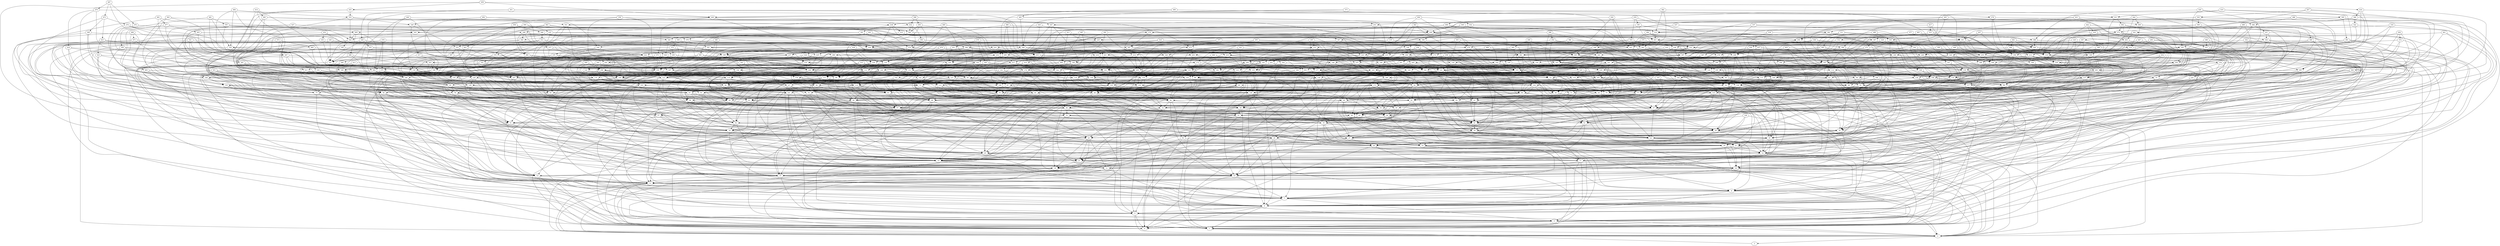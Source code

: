 digraph G {
	1 -> 2;
	2 -> 3;
	3 -> 1;
	4 -> 1;
	4 -> 0;
	4 -> 2;
	5 -> 4;
	5 -> 0;
	5 -> 2;
	6 -> 5;
	6 -> 1;
	6 -> 0;
	7 -> 6;
	7 -> 4;
	7 -> 2;
	8 -> 2;
	8 -> 5;
	8 -> 7;
	9 -> 1;
	9 -> 8;
	9 -> 2;
	9 -> 0;
	10 -> 9;
	10 -> 1;
	10 -> 7;
	11 -> 6;
	11 -> 2;
	11 -> 0;
	12 -> 7;
	12 -> 9;
	12 -> 2;
	12 -> 6;
	13 -> 6;
	13 -> 0;
	13 -> 1;
	14 -> 4;
	14 -> 0;
	14 -> 7;
	15 -> 7;
	15 -> 2;
	15 -> 5;
	16 -> 2;
	16 -> 1;
	16 -> 7;
	17 -> 11;
	17 -> 6;
	17 -> 5;
	17 -> 16;
	18 -> 15;
	18 -> 13;
	18 -> 10;
	19 -> 6;
	19 -> 7;
	19 -> 11;
	20 -> 2;
	20 -> 16;
	20 -> 10;
	20 -> 18;
	21 -> 12;
	21 -> 13;
	21 -> 19;
	21 -> 0;
	22 -> 21;
	22 -> 2;
	22 -> 7;
	22 -> 8;
	23 -> 5;
	23 -> 18;
	23 -> 16;
	24 -> 23;
	24 -> 11;
	24 -> 18;
	24 -> 15;
	25 -> 17;
	25 -> 23;
	25 -> 7;
	25 -> 19;
	26 -> 8;
	26 -> 1;
	26 -> 12;
	26 -> 0;
	27 -> 26;
	27 -> 19;
	27 -> 11;
	27 -> 14;
	28 -> 12;
	28 -> 19;
	28 -> 2;
	28 -> 24;
	29 -> 16;
	29 -> 12;
	29 -> 1;
	29 -> 25;
	30 -> 10;
	30 -> 12;
	30 -> 14;
	30 -> 29;
	31 -> 25;
	31 -> 6;
	31 -> 15;
	32 -> 30;
	32 -> 15;
	32 -> 5;
	33 -> 21;
	33 -> 0;
	33 -> 18;
	34 -> 25;
	34 -> 1;
	34 -> 11;
	35 -> 14;
	35 -> 21;
	35 -> 17;
	35 -> 30;
	36 -> 17;
	36 -> 20;
	36 -> 30;
	36 -> 5;
	37 -> 5;
	37 -> 26;
	37 -> 17;
	37 -> 22;
	38 -> 29;
	38 -> 14;
	38 -> 19;
	38 -> 15;
	39 -> 6;
	39 -> 27;
	39 -> 26;
	39 -> 22;
	40 -> 8;
	40 -> 28;
	40 -> 13;
	41 -> 23;
	41 -> 39;
	41 -> 11;
	41 -> 0;
	42 -> 31;
	42 -> 35;
	42 -> 7;
	42 -> 28;
	43 -> 33;
	43 -> 26;
	43 -> 2;
	43 -> 37;
	44 -> 22;
	44 -> 28;
	44 -> 40;
	45 -> 34;
	45 -> 29;
	45 -> 19;
	46 -> 23;
	46 -> 10;
	46 -> 33;
	46 -> 0;
	47 -> 40;
	47 -> 16;
	47 -> 20;
	47 -> 31;
	48 -> 1;
	48 -> 15;
	48 -> 23;
	48 -> 24;
	49 -> 37;
	49 -> 6;
	49 -> 47;
	49 -> 9;
	50 -> 28;
	50 -> 30;
	50 -> 8;
	51 -> 14;
	51 -> 36;
	51 -> 9;
	52 -> 34;
	52 -> 28;
	52 -> 11;
	52 -> 22;
	53 -> 14;
	53 -> 51;
	53 -> 11;
	53 -> 41;
	54 -> 5;
	54 -> 26;
	54 -> 18;
	55 -> 35;
	55 -> 42;
	55 -> 28;
	55 -> 18;
	56 -> 31;
	56 -> 18;
	56 -> 23;
	57 -> 52;
	57 -> 34;
	57 -> 39;
	57 -> 0;
	58 -> 6;
	58 -> 33;
	58 -> 23;
	58 -> 41;
	59 -> 10;
	59 -> 38;
	59 -> 25;
	60 -> 53;
	60 -> 4;
	60 -> 5;
	60 -> 57;
	61 -> 59;
	61 -> 55;
	61 -> 41;
	61 -> 16;
	62 -> 41;
	62 -> 42;
	62 -> 37;
	62 -> 39;
	63 -> 18;
	63 -> 53;
	63 -> 60;
	63 -> 9;
	64 -> 22;
	64 -> 49;
	64 -> 36;
	64 -> 2;
	65 -> 49;
	65 -> 58;
	65 -> 47;
	65 -> 9;
	66 -> 10;
	66 -> 58;
	66 -> 54;
	66 -> 32;
	67 -> 26;
	67 -> 24;
	67 -> 11;
	67 -> 23;
	68 -> 26;
	68 -> 9;
	68 -> 27;
	68 -> 41;
	69 -> 22;
	69 -> 21;
	69 -> 55;
	69 -> 24;
	70 -> 19;
	70 -> 2;
	70 -> 61;
	70 -> 1;
	71 -> 12;
	71 -> 52;
	71 -> 41;
	71 -> 66;
	72 -> 71;
	72 -> 4;
	72 -> 44;
	72 -> 27;
	73 -> 56;
	73 -> 37;
	73 -> 69;
	73 -> 53;
	74 -> 24;
	74 -> 46;
	74 -> 14;
	74 -> 26;
	75 -> 15;
	75 -> 7;
	75 -> 4;
	76 -> 20;
	76 -> 23;
	76 -> 17;
	77 -> 41;
	77 -> 32;
	77 -> 69;
	78 -> 15;
	78 -> 48;
	78 -> 51;
	78 -> 25;
	79 -> 1;
	79 -> 69;
	79 -> 62;
	80 -> 47;
	80 -> 7;
	80 -> 29;
	80 -> 21;
	81 -> 23;
	81 -> 60;
	81 -> 32;
	81 -> 27;
	82 -> 13;
	82 -> 12;
	82 -> 81;
	83 -> 66;
	83 -> 30;
	83 -> 73;
	83 -> 16;
	84 -> 37;
	84 -> 1;
	84 -> 81;
	84 -> 61;
	85 -> 62;
	85 -> 70;
	85 -> 49;
	85 -> 66;
	86 -> 65;
	86 -> 45;
	86 -> 6;
	86 -> 35;
	87 -> 34;
	87 -> 48;
	87 -> 81;
	87 -> 15;
	88 -> 14;
	88 -> 15;
	88 -> 19;
	88 -> 38;
	89 -> 68;
	89 -> 6;
	89 -> 25;
	89 -> 19;
	90 -> 57;
	90 -> 0;
	90 -> 66;
	90 -> 45;
	91 -> 16;
	91 -> 27;
	91 -> 71;
	91 -> 82;
	92 -> 8;
	92 -> 42;
	92 -> 81;
	92 -> 55;
	93 -> 47;
	93 -> 57;
	93 -> 66;
	93 -> 52;
	94 -> 91;
	94 -> 87;
	94 -> 80;
	94 -> 5;
	95 -> 78;
	95 -> 21;
	95 -> 84;
	95 -> 65;
	96 -> 48;
	96 -> 37;
	96 -> 16;
	96 -> 14;
	97 -> 49;
	97 -> 46;
	97 -> 19;
	97 -> 26;
	98 -> 33;
	98 -> 53;
	98 -> 52;
	99 -> 95;
	99 -> 17;
	99 -> 14;
	100 -> 17;
	100 -> 82;
	100 -> 40;
	100 -> 86;
	101 -> 63;
	101 -> 19;
	101 -> 42;
	101 -> 16;
	102 -> 74;
	102 -> 62;
	102 -> 67;
	102 -> 72;
	103 -> 19;
	103 -> 48;
	103 -> 27;
	104 -> 44;
	104 -> 21;
	104 -> 84;
	104 -> 20;
	105 -> 65;
	105 -> 1;
	105 -> 68;
	105 -> 104;
	106 -> 77;
	106 -> 70;
	106 -> 60;
	107 -> 38;
	107 -> 89;
	107 -> 0;
	107 -> 9;
	108 -> 84;
	108 -> 96;
	108 -> 25;
	108 -> 79;
	109 -> 37;
	109 -> 75;
	109 -> 76;
	109 -> 53;
	110 -> 51;
	110 -> 26;
	110 -> 29;
	111 -> 4;
	111 -> 13;
	111 -> 50;
	111 -> 98;
	112 -> 83;
	112 -> 108;
	112 -> 8;
	112 -> 12;
	113 -> 22;
	113 -> 62;
	113 -> 35;
	113 -> 68;
	114 -> 93;
	114 -> 97;
	114 -> 15;
	114 -> 48;
	115 -> 67;
	115 -> 38;
	115 -> 19;
	115 -> 84;
	116 -> 34;
	116 -> 31;
	116 -> 84;
	116 -> 75;
	117 -> 41;
	117 -> 43;
	117 -> 12;
	117 -> 10;
	118 -> 68;
	118 -> 59;
	118 -> 33;
	118 -> 90;
	119 -> 70;
	119 -> 14;
	119 -> 86;
	119 -> 77;
	120 -> 19;
	120 -> 79;
	120 -> 101;
	121 -> 27;
	121 -> 12;
	121 -> 114;
	121 -> 23;
	122 -> 60;
	122 -> 100;
	122 -> 87;
	122 -> 98;
	123 -> 27;
	123 -> 98;
	123 -> 33;
	123 -> 16;
	124 -> 83;
	124 -> 17;
	124 -> 85;
	124 -> 8;
	125 -> 119;
	125 -> 25;
	125 -> 120;
	125 -> 48;
	126 -> 29;
	126 -> 24;
	126 -> 47;
	126 -> 14;
	127 -> 41;
	127 -> 24;
	127 -> 123;
	127 -> 73;
	128 -> 28;
	128 -> 5;
	128 -> 82;
	128 -> 76;
	129 -> 97;
	129 -> 38;
	129 -> 128;
	129 -> 36;
	130 -> 66;
	130 -> 118;
	130 -> 6;
	130 -> 77;
	131 -> 11;
	131 -> 99;
	131 -> 26;
	131 -> 85;
	132 -> 100;
	132 -> 34;
	132 -> 42;
	132 -> 60;
	133 -> 85;
	133 -> 90;
	133 -> 44;
	133 -> 10;
	134 -> 89;
	134 -> 11;
	134 -> 38;
	134 -> 117;
	135 -> 89;
	135 -> 24;
	135 -> 67;
	135 -> 8;
	136 -> 123;
	136 -> 75;
	136 -> 25;
	137 -> 6;
	137 -> 96;
	137 -> 36;
	137 -> 104;
	138 -> 120;
	138 -> 136;
	138 -> 114;
	138 -> 89;
	139 -> 8;
	139 -> 65;
	139 -> 117;
	139 -> 9;
	140 -> 99;
	140 -> 42;
	140 -> 129;
	140 -> 52;
	141 -> 105;
	141 -> 43;
	141 -> 20;
	141 -> 28;
	142 -> 113;
	142 -> 114;
	142 -> 48;
	142 -> 46;
	143 -> 126;
	143 -> 136;
	143 -> 138;
	143 -> 88;
	144 -> 87;
	144 -> 12;
	144 -> 29;
	144 -> 37;
	145 -> 46;
	145 -> 54;
	145 -> 57;
	145 -> 131;
	146 -> 47;
	146 -> 29;
	146 -> 2;
	146 -> 141;
	147 -> 41;
	147 -> 65;
	147 -> 113;
	147 -> 135;
	148 -> 137;
	148 -> 145;
	148 -> 139;
	148 -> 92;
	149 -> 0;
	149 -> 23;
	149 -> 28;
	149 -> 51;
	150 -> 133;
	150 -> 141;
	150 -> 33;
	150 -> 40;
	151 -> 85;
	151 -> 142;
	151 -> 95;
	151 -> 111;
	152 -> 106;
	152 -> 76;
	152 -> 33;
	152 -> 52;
	153 -> 109;
	153 -> 142;
	153 -> 94;
	153 -> 103;
	154 -> 153;
	154 -> 6;
	154 -> 60;
	154 -> 21;
	155 -> 6;
	155 -> 45;
	155 -> 105;
	155 -> 88;
	156 -> 20;
	156 -> 65;
	156 -> 151;
	156 -> 36;
	157 -> 61;
	157 -> 9;
	157 -> 55;
	157 -> 153;
	158 -> 79;
	158 -> 15;
	158 -> 92;
	158 -> 80;
	159 -> 74;
	159 -> 141;
	159 -> 0;
	159 -> 39;
	160 -> 70;
	160 -> 45;
	160 -> 144;
	160 -> 79;
	161 -> 115;
	161 -> 98;
	161 -> 113;
	161 -> 43;
	162 -> 88;
	162 -> 39;
	162 -> 105;
	162 -> 8;
	163 -> 27;
	163 -> 60;
	163 -> 61;
	163 -> 140;
	164 -> 129;
	164 -> 60;
	164 -> 38;
	165 -> 126;
	165 -> 25;
	165 -> 112;
	165 -> 140;
	166 -> 16;
	166 -> 9;
	166 -> 4;
	166 -> 158;
	167 -> 63;
	167 -> 155;
	167 -> 126;
	167 -> 130;
	168 -> 124;
	168 -> 96;
	168 -> 117;
	168 -> 91;
	169 -> 92;
	169 -> 51;
	169 -> 108;
	169 -> 81;
	170 -> 103;
	170 -> 0;
	170 -> 89;
	170 -> 65;
	171 -> 126;
	171 -> 59;
	171 -> 101;
	171 -> 15;
	172 -> 143;
	172 -> 2;
	172 -> 141;
	172 -> 121;
	173 -> 153;
	173 -> 72;
	173 -> 156;
	173 -> 62;
	174 -> 69;
	174 -> 77;
	174 -> 61;
	174 -> 136;
	175 -> 174;
	175 -> 44;
	175 -> 14;
	175 -> 18;
	176 -> 21;
	176 -> 94;
	176 -> 5;
	176 -> 106;
	177 -> 10;
	177 -> 152;
	177 -> 105;
	177 -> 139;
	178 -> 96;
	178 -> 69;
	178 -> 171;
	178 -> 67;
	179 -> 84;
	179 -> 106;
	179 -> 10;
	179 -> 136;
	180 -> 18;
	180 -> 95;
	180 -> 100;
	180 -> 135;
	181 -> 67;
	181 -> 157;
	181 -> 28;
	181 -> 103;
	182 -> 87;
	182 -> 66;
	182 -> 179;
	182 -> 104;
	183 -> 73;
	183 -> 118;
	183 -> 144;
	183 -> 43;
	184 -> 155;
	184 -> 173;
	184 -> 83;
	184 -> 19;
	185 -> 35;
	185 -> 108;
	185 -> 39;
	185 -> 11;
	186 -> 50;
	186 -> 91;
	186 -> 21;
	186 -> 42;
	187 -> 10;
	187 -> 46;
	187 -> 92;
	187 -> 4;
	188 -> 176;
	188 -> 109;
	188 -> 77;
	188 -> 42;
	189 -> 119;
	189 -> 18;
	189 -> 139;
	189 -> 188;
	190 -> 37;
	190 -> 153;
	190 -> 40;
	190 -> 13;
	191 -> 13;
	191 -> 63;
	191 -> 18;
	191 -> 143;
	192 -> 183;
	192 -> 43;
	192 -> 158;
	192 -> 0;
	193 -> 49;
	193 -> 182;
	193 -> 166;
	193 -> 7;
	194 -> 120;
	194 -> 121;
	194 -> 31;
	194 -> 49;
	195 -> 144;
	195 -> 134;
	195 -> 138;
	195 -> 65;
	196 -> 194;
	196 -> 48;
	196 -> 37;
	196 -> 56;
	197 -> 102;
	197 -> 4;
	197 -> 164;
	197 -> 43;
	198 -> 50;
	198 -> 197;
	198 -> 49;
	198 -> 23;
	199 -> 82;
	199 -> 145;
	199 -> 4;
	199 -> 51;
	200 -> 20;
	200 -> 158;
	200 -> 86;
	200 -> 89;
	201 -> 151;
	201 -> 17;
	201 -> 69;
	201 -> 70;
	202 -> 138;
	202 -> 63;
	202 -> 64;
	202 -> 56;
	203 -> 146;
	203 -> 131;
	203 -> 18;
	203 -> 27;
	204 -> 118;
	204 -> 97;
	204 -> 26;
	204 -> 168;
	205 -> 58;
	205 -> 22;
	205 -> 19;
	205 -> 177;
	206 -> 92;
	206 -> 182;
	206 -> 29;
	206 -> 4;
	207 -> 187;
	207 -> 103;
	207 -> 178;
	207 -> 40;
	208 -> 171;
	208 -> 89;
	208 -> 205;
	208 -> 101;
	209 -> 138;
	209 -> 118;
	209 -> 46;
	209 -> 77;
	210 -> 55;
	210 -> 126;
	210 -> 170;
	210 -> 205;
	211 -> 179;
	211 -> 95;
	211 -> 100;
	211 -> 118;
	212 -> 126;
	212 -> 162;
	212 -> 141;
	212 -> 44;
	213 -> 130;
	213 -> 154;
	213 -> 145;
	213 -> 90;
	214 -> 183;
	214 -> 209;
	214 -> 34;
	214 -> 165;
	215 -> 0;
	215 -> 169;
	215 -> 51;
	215 -> 102;
	216 -> 130;
	216 -> 141;
	216 -> 26;
	216 -> 10;
	217 -> 132;
	217 -> 43;
	217 -> 100;
	217 -> 71;
	218 -> 196;
	218 -> 32;
	218 -> 120;
	218 -> 182;
	219 -> 120;
	219 -> 184;
	219 -> 191;
	219 -> 117;
	220 -> 37;
	220 -> 126;
	220 -> 4;
	220 -> 80;
	221 -> 145;
	221 -> 102;
	221 -> 41;
	221 -> 32;
	222 -> 132;
	222 -> 197;
	222 -> 43;
	222 -> 151;
	223 -> 155;
	223 -> 124;
	223 -> 150;
	223 -> 100;
	224 -> 111;
	224 -> 12;
	224 -> 210;
	224 -> 181;
	225 -> 63;
	225 -> 125;
	225 -> 0;
	225 -> 33;
	226 -> 127;
	226 -> 30;
	226 -> 144;
	226 -> 116;
	227 -> 208;
	227 -> 189;
	227 -> 110;
	227 -> 176;
	228 -> 20;
	228 -> 25;
	228 -> 112;
	228 -> 177;
	229 -> 48;
	229 -> 224;
	229 -> 41;
	229 -> 86;
	230 -> 187;
	230 -> 108;
	230 -> 43;
	230 -> 76;
	231 -> 92;
	231 -> 173;
	231 -> 104;
	231 -> 13;
	232 -> 146;
	232 -> 66;
	232 -> 105;
	232 -> 7;
	233 -> 126;
	233 -> 127;
	233 -> 172;
	233 -> 164;
	234 -> 75;
	234 -> 142;
	234 -> 58;
	234 -> 174;
	235 -> 76;
	235 -> 180;
	235 -> 109;
	235 -> 191;
	236 -> 46;
	236 -> 165;
	236 -> 35;
	236 -> 127;
	237 -> 122;
	237 -> 216;
	237 -> 77;
	237 -> 30;
	238 -> 223;
	238 -> 14;
	238 -> 213;
	238 -> 50;
	239 -> 70;
	239 -> 209;
	239 -> 111;
	240 -> 32;
	240 -> 125;
	240 -> 181;
	240 -> 208;
	241 -> 143;
	241 -> 81;
	241 -> 120;
	241 -> 111;
	242 -> 210;
	242 -> 6;
	242 -> 14;
	242 -> 134;
	243 -> 177;
	243 -> 14;
	243 -> 180;
	243 -> 179;
	244 -> 23;
	244 -> 39;
	244 -> 237;
	245 -> 108;
	245 -> 135;
	245 -> 174;
	245 -> 68;
	246 -> 95;
	246 -> 123;
	246 -> 57;
	246 -> 46;
	247 -> 52;
	247 -> 73;
	247 -> 171;
	247 -> 63;
	248 -> 99;
	248 -> 229;
	248 -> 34;
	248 -> 192;
	249 -> 119;
	249 -> 24;
	249 -> 1;
	249 -> 237;
	250 -> 23;
	250 -> 178;
	250 -> 87;
	250 -> 91;
	251 -> 100;
	251 -> 156;
	251 -> 233;
	251 -> 152;
	252 -> 16;
	252 -> 231;
	252 -> 23;
	252 -> 230;
	253 -> 70;
	253 -> 248;
	253 -> 206;
	253 -> 157;
	254 -> 121;
	254 -> 114;
	254 -> 115;
	254 -> 6;
	255 -> 12;
	255 -> 228;
	255 -> 155;
	255 -> 168;
	256 -> 253;
	256 -> 87;
	256 -> 69;
	256 -> 47;
	257 -> 25;
	257 -> 148;
	257 -> 254;
	257 -> 137;
	258 -> 27;
	258 -> 173;
	258 -> 73;
	258 -> 222;
	259 -> 71;
	259 -> 72;
	259 -> 60;
	259 -> 208;
	260 -> 211;
	260 -> 87;
	260 -> 202;
	260 -> 62;
	261 -> 245;
	261 -> 144;
	261 -> 70;
	261 -> 145;
	262 -> 64;
	262 -> 214;
	262 -> 11;
	262 -> 134;
	263 -> 11;
	263 -> 262;
	263 -> 4;
	263 -> 221;
	264 -> 176;
	264 -> 50;
	264 -> 177;
	264 -> 71;
	265 -> 238;
	265 -> 40;
	265 -> 212;
	265 -> 200;
	266 -> 39;
	266 -> 12;
	266 -> 1;
	266 -> 250;
	267 -> 192;
	267 -> 176;
	267 -> 19;
	267 -> 94;
	268 -> 29;
	268 -> 85;
	268 -> 230;
	268 -> 64;
	269 -> 167;
	269 -> 147;
	269 -> 41;
	269 -> 134;
	270 -> 262;
	270 -> 141;
	270 -> 96;
	270 -> 215;
	271 -> 2;
	271 -> 174;
	271 -> 33;
	271 -> 203;
	272 -> 150;
	272 -> 51;
	272 -> 263;
	272 -> 43;
	273 -> 10;
	273 -> 203;
	273 -> 151;
	273 -> 84;
	274 -> 225;
	274 -> 236;
	274 -> 19;
	274 -> 15;
	275 -> 16;
	275 -> 246;
	275 -> 119;
	275 -> 49;
	276 -> 162;
	276 -> 157;
	276 -> 17;
	276 -> 87;
	277 -> 49;
	277 -> 255;
	277 -> 194;
	277 -> 122;
	278 -> 253;
	278 -> 198;
	278 -> 148;
	278 -> 55;
	279 -> 261;
	279 -> 104;
	279 -> 209;
	279 -> 22;
	280 -> 49;
	280 -> 79;
	280 -> 150;
	280 -> 46;
	281 -> 93;
	281 -> 211;
	281 -> 105;
	281 -> 121;
	282 -> 59;
	282 -> 236;
	282 -> 13;
	282 -> 277;
	283 -> 123;
	283 -> 87;
	283 -> 6;
	283 -> 134;
	284 -> 145;
	284 -> 121;
	284 -> 100;
	284 -> 226;
	285 -> 215;
	285 -> 276;
	285 -> 178;
	285 -> 171;
	286 -> 191;
	286 -> 64;
	286 -> 129;
	287 -> 125;
	287 -> 106;
	287 -> 210;
	287 -> 185;
	288 -> 50;
	288 -> 287;
	288 -> 252;
	288 -> 10;
	289 -> 26;
	289 -> 50;
	289 -> 81;
	289 -> 29;
	290 -> 24;
	290 -> 285;
	290 -> 92;
	290 -> 150;
	291 -> 131;
	291 -> 221;
	291 -> 5;
	291 -> 78;
	292 -> 16;
	292 -> 173;
	292 -> 37;
	292 -> 163;
	293 -> 108;
	293 -> 291;
	293 -> 173;
	293 -> 25;
	294 -> 51;
	294 -> 171;
	294 -> 259;
	294 -> 40;
	295 -> 168;
	295 -> 217;
	295 -> 13;
	295 -> 80;
	296 -> 83;
	296 -> 44;
	296 -> 13;
	296 -> 85;
	297 -> 160;
	297 -> 25;
	297 -> 275;
	297 -> 239;
	298 -> 88;
	298 -> 282;
	298 -> 284;
	298 -> 130;
	299 -> 238;
	299 -> 21;
	299 -> 257;
	299 -> 192;
	300 -> 88;
	300 -> 242;
	300 -> 6;
	300 -> 62;
	301 -> 6;
	301 -> 35;
	301 -> 279;
	301 -> 36;
	302 -> 272;
	302 -> 292;
	302 -> 197;
	302 -> 36;
	303 -> 296;
	303 -> 166;
	303 -> 53;
	303 -> 97;
	304 -> 134;
	304 -> 41;
	304 -> 183;
	304 -> 21;
	305 -> 81;
	305 -> 175;
	305 -> 30;
	305 -> 163;
	306 -> 166;
	306 -> 209;
	306 -> 221;
	306 -> 88;
	307 -> 102;
	307 -> 239;
	307 -> 117;
	307 -> 268;
	308 -> 7;
	308 -> 45;
	308 -> 114;
	308 -> 263;
	309 -> 48;
	309 -> 24;
	309 -> 275;
	309 -> 61;
	310 -> 263;
	310 -> 66;
	310 -> 108;
	310 -> 229;
	311 -> 300;
	311 -> 244;
	311 -> 84;
	311 -> 70;
	312 -> 190;
	312 -> 38;
	312 -> 238;
	312 -> 208;
	313 -> 200;
	313 -> 133;
	313 -> 47;
	313 -> 96;
	314 -> 1;
	314 -> 198;
	314 -> 83;
	314 -> 115;
	315 -> 141;
	315 -> 115;
	315 -> 257;
	315 -> 301;
	316 -> 296;
	316 -> 284;
	316 -> 191;
	316 -> 67;
	317 -> 247;
	317 -> 163;
	317 -> 166;
	317 -> 66;
	318 -> 16;
	318 -> 168;
	318 -> 272;
	318 -> 120;
	319 -> 297;
	319 -> 138;
	319 -> 247;
	319 -> 266;
	320 -> 191;
	320 -> 289;
	320 -> 188;
	320 -> 283;
	321 -> 289;
	321 -> 157;
	321 -> 128;
	321 -> 210;
	322 -> 6;
	322 -> 301;
	322 -> 188;
	322 -> 310;
	323 -> 120;
	323 -> 27;
	323 -> 56;
	323 -> 304;
	324 -> 217;
	324 -> 19;
	324 -> 100;
	324 -> 250;
	325 -> 226;
	325 -> 269;
	325 -> 28;
	325 -> 240;
	326 -> 179;
	326 -> 2;
	326 -> 125;
	326 -> 106;
	327 -> 124;
	327 -> 44;
	327 -> 261;
	327 -> 64;
	328 -> 126;
	328 -> 319;
	328 -> 317;
	328 -> 248;
	329 -> 24;
	329 -> 305;
	329 -> 37;
	329 -> 239;
	330 -> 191;
	330 -> 287;
	330 -> 10;
	330 -> 280;
	331 -> 246;
	331 -> 187;
	331 -> 302;
	331 -> 222;
	332 -> 177;
	332 -> 80;
	332 -> 310;
	332 -> 232;
	333 -> 196;
	333 -> 255;
	333 -> 56;
	333 -> 33;
	334 -> 63;
	334 -> 4;
	334 -> 77;
	334 -> 39;
	335 -> 306;
	335 -> 191;
	335 -> 9;
	336 -> 204;
	336 -> 92;
	336 -> 100;
	336 -> 201;
	337 -> 160;
	337 -> 310;
	337 -> 74;
	337 -> 169;
	338 -> 234;
	338 -> 180;
	338 -> 324;
	338 -> 206;
	339 -> 36;
	339 -> 112;
	339 -> 153;
	339 -> 200;
	340 -> 100;
	340 -> 319;
	340 -> 324;
	340 -> 50;
	341 -> 327;
	341 -> 18;
	341 -> 187;
	341 -> 211;
	342 -> 199;
	342 -> 73;
	342 -> 191;
	342 -> 338;
	343 -> 101;
	343 -> 250;
	343 -> 70;
	344 -> 327;
	344 -> 185;
	344 -> 108;
	344 -> 20;
	345 -> 86;
	345 -> 342;
	345 -> 163;
	345 -> 215;
	346 -> 300;
	346 -> 333;
	346 -> 140;
	346 -> 51;
	347 -> 247;
	347 -> 310;
	347 -> 85;
	347 -> 87;
	348 -> 35;
	348 -> 57;
	348 -> 116;
	348 -> 103;
	349 -> 30;
	349 -> 92;
	349 -> 143;
	349 -> 20;
	350 -> 87;
	350 -> 298;
	350 -> 264;
	350 -> 342;
	351 -> 193;
	351 -> 6;
	351 -> 346;
	351 -> 45;
	352 -> 30;
	352 -> 43;
	352 -> 72;
	352 -> 319;
	353 -> 78;
	353 -> 328;
	353 -> 273;
	353 -> 342;
	354 -> 58;
	354 -> 23;
	354 -> 144;
	354 -> 155;
	355 -> 279;
	355 -> 137;
	355 -> 51;
	355 -> 31;
	356 -> 186;
	356 -> 207;
	356 -> 130;
	356 -> 77;
	357 -> 24;
	357 -> 261;
	357 -> 344;
	357 -> 74;
	358 -> 1;
	358 -> 70;
	358 -> 131;
	358 -> 295;
	359 -> 224;
	359 -> 235;
	359 -> 156;
	359 -> 274;
	360 -> 204;
	360 -> 96;
	360 -> 248;
	360 -> 130;
	361 -> 200;
	361 -> 101;
	361 -> 196;
	361 -> 33;
	362 -> 99;
	362 -> 203;
	362 -> 225;
	362 -> 183;
	363 -> 58;
	363 -> 273;
	363 -> 347;
	363 -> 360;
	364 -> 348;
	364 -> 41;
	364 -> 37;
	364 -> 104;
	365 -> 206;
	365 -> 91;
	365 -> 218;
	365 -> 17;
	366 -> 305;
	366 -> 184;
	366 -> 4;
	366 -> 322;
	367 -> 171;
	367 -> 209;
	367 -> 314;
	367 -> 83;
	368 -> 48;
	368 -> 104;
	368 -> 181;
	368 -> 77;
	369 -> 283;
	369 -> 279;
	369 -> 62;
	369 -> 35;
	370 -> 273;
	370 -> 346;
	370 -> 267;
	370 -> 43;
	371 -> 125;
	371 -> 303;
	371 -> 126;
	371 -> 136;
	372 -> 58;
	372 -> 329;
	372 -> 66;
	372 -> 56;
	373 -> 306;
	373 -> 309;
	373 -> 233;
	373 -> 278;
	374 -> 110;
	374 -> 48;
	374 -> 199;
	374 -> 237;
	375 -> 345;
	375 -> 155;
	375 -> 123;
	375 -> 125;
	376 -> 63;
	376 -> 66;
	376 -> 247;
	376 -> 339;
	377 -> 143;
	377 -> 340;
	377 -> 91;
	377 -> 123;
	378 -> 342;
	378 -> 287;
	378 -> 367;
	378 -> 301;
	379 -> 224;
	379 -> 32;
	379 -> 250;
	379 -> 238;
	380 -> 279;
	380 -> 23;
	380 -> 207;
	380 -> 81;
	381 -> 79;
	381 -> 248;
	381 -> 263;
	382 -> 294;
	382 -> 110;
	382 -> 307;
	382 -> 28;
	383 -> 162;
	383 -> 116;
	383 -> 98;
	383 -> 351;
	384 -> 141;
	384 -> 109;
	384 -> 357;
	384 -> 80;
	385 -> 75;
	385 -> 347;
	385 -> 170;
	385 -> 249;
	386 -> 339;
	386 -> 227;
	386 -> 84;
	386 -> 212;
	387 -> 15;
	387 -> 295;
	387 -> 271;
	387 -> 320;
	388 -> 244;
	388 -> 220;
	388 -> 199;
	388 -> 334;
	389 -> 255;
	389 -> 86;
	389 -> 296;
	389 -> 168;
	390 -> 257;
	390 -> 292;
	390 -> 144;
	390 -> 247;
	391 -> 52;
	391 -> 110;
	391 -> 333;
	391 -> 10;
	392 -> 156;
	392 -> 65;
	392 -> 301;
	392 -> 0;
	393 -> 282;
	393 -> 374;
	393 -> 102;
	393 -> 179;
	394 -> 374;
	394 -> 212;
	394 -> 98;
	394 -> 244;
	395 -> 10;
	395 -> 81;
	395 -> 351;
	395 -> 391;
	396 -> 153;
	396 -> 147;
	396 -> 305;
	396 -> 294;
	397 -> 189;
	397 -> 195;
	397 -> 333;
	397 -> 255;
	398 -> 264;
	398 -> 305;
	398 -> 153;
	398 -> 336;
	399 -> 8;
	399 -> 168;
	399 -> 261;
	399 -> 83;
	400 -> 126;
	400 -> 55;
	400 -> 382;
	400 -> 314;
	401 -> 77;
	401 -> 397;
	401 -> 33;
	401 -> 28;
	402 -> 51;
	402 -> 153;
	402 -> 101;
	402 -> 248;
	403 -> 326;
	403 -> 115;
	403 -> 150;
	403 -> 257;
	404 -> 219;
	404 -> 332;
	404 -> 243;
	404 -> 41;
	405 -> 229;
	405 -> 89;
	405 -> 180;
	405 -> 204;
	406 -> 339;
	406 -> 378;
	406 -> 44;
	406 -> 249;
	407 -> 217;
	407 -> 301;
	407 -> 110;
	407 -> 51;
	408 -> 140;
	408 -> 25;
	408 -> 114;
	408 -> 289;
	409 -> 286;
	409 -> 202;
	409 -> 56;
	409 -> 342;
	410 -> 38;
	410 -> 183;
	410 -> 106;
	410 -> 4;
	411 -> 408;
	411 -> 229;
	411 -> 214;
	411 -> 46;
	412 -> 98;
	412 -> 292;
	412 -> 222;
	412 -> 2;
	413 -> 34;
	413 -> 14;
	413 -> 135;
	413 -> 254;
	414 -> 128;
	414 -> 118;
	414 -> 102;
	414 -> 385;
	415 -> 82;
	415 -> 230;
	415 -> 398;
	415 -> 188;
	416 -> 104;
	416 -> 182;
	416 -> 366;
	416 -> 241;
	417 -> 315;
	417 -> 307;
	417 -> 69;
	418 -> 222;
	418 -> 60;
	418 -> 97;
	418 -> 85;
	419 -> 331;
	419 -> 188;
	419 -> 364;
	419 -> 300;
	420 -> 298;
	420 -> 97;
	420 -> 61;
	420 -> 336;
	421 -> 187;
	421 -> 117;
	421 -> 384;
	421 -> 125;
	422 -> 141;
	422 -> 348;
	422 -> 262;
	422 -> 199;
	423 -> 224;
	423 -> 155;
	423 -> 56;
	423 -> 323;
	424 -> 18;
	424 -> 65;
	424 -> 34;
	424 -> 190;
	425 -> 40;
	425 -> 268;
	425 -> 269;
	425 -> 83;
	426 -> 144;
	426 -> 388;
	426 -> 395;
	426 -> 182;
	427 -> 310;
	427 -> 334;
	427 -> 281;
	427 -> 326;
	428 -> 86;
	428 -> 231;
	428 -> 132;
	428 -> 316;
	429 -> 74;
	429 -> 276;
	429 -> 374;
	429 -> 244;
	430 -> 159;
	430 -> 29;
	430 -> 273;
	430 -> 403;
	431 -> 31;
	431 -> 134;
	431 -> 6;
	431 -> 93;
	432 -> 376;
	432 -> 394;
	432 -> 152;
	432 -> 346;
	433 -> 189;
	433 -> 197;
	433 -> 215;
	433 -> 250;
	434 -> 93;
	434 -> 388;
	434 -> 198;
	434 -> 109;
	435 -> 246;
	435 -> 376;
	435 -> 232;
	435 -> 263;
	436 -> 144;
	436 -> 372;
	436 -> 146;
	436 -> 79;
	437 -> 272;
	437 -> 106;
	437 -> 228;
	437 -> 319;
	438 -> 91;
	438 -> 415;
	438 -> 156;
	438 -> 393;
	439 -> 307;
	439 -> 239;
	439 -> 125;
	439 -> 13;
	440 -> 264;
	440 -> 438;
	440 -> 135;
	440 -> 132;
	441 -> 403;
	441 -> 63;
	441 -> 387;
	441 -> 213;
	442 -> 430;
	442 -> 344;
	442 -> 356;
	442 -> 389;
	443 -> 250;
	443 -> 129;
	443 -> 284;
	443 -> 51;
	444 -> 185;
	444 -> 110;
	444 -> 398;
	444 -> 400;
	445 -> 151;
	445 -> 382;
	445 -> 195;
	445 -> 367;
	446 -> 0;
	446 -> 412;
	446 -> 241;
	446 -> 216;
	447 -> 68;
	447 -> 320;
	447 -> 314;
	447 -> 21;
	448 -> 22;
	448 -> 79;
	448 -> 269;
	448 -> 5;
	449 -> 83;
	449 -> 432;
	449 -> 132;
	449 -> 371;
	450 -> 327;
	450 -> 305;
	450 -> 406;
	450 -> 80;
	451 -> 240;
	451 -> 331;
	451 -> 55;
	451 -> 428;
	452 -> 83;
	452 -> 228;
	452 -> 50;
	452 -> 123;
	453 -> 335;
	453 -> 199;
	453 -> 57;
	453 -> 362;
	454 -> 333;
	454 -> 172;
	454 -> 238;
	454 -> 163;
	455 -> 353;
	455 -> 101;
	455 -> 38;
	455 -> 218;
	456 -> 446;
	456 -> 443;
	456 -> 200;
	456 -> 284;
	457 -> 181;
	457 -> 363;
	457 -> 92;
	457 -> 304;
	458 -> 145;
	458 -> 356;
	458 -> 115;
	458 -> 190;
	459 -> 449;
	459 -> 416;
	459 -> 11;
	459 -> 455;
	460 -> 183;
	460 -> 222;
	460 -> 147;
	460 -> 23;
	461 -> 304;
	461 -> 23;
	461 -> 148;
	461 -> 368;
	462 -> 162;
	462 -> 166;
	462 -> 340;
	462 -> 345;
	463 -> 159;
	463 -> 361;
	463 -> 367;
	463 -> 82;
	464 -> 110;
	464 -> 408;
	464 -> 362;
	464 -> 123;
	465 -> 216;
	465 -> 94;
	465 -> 312;
	465 -> 20;
	466 -> 141;
	466 -> 209;
	466 -> 143;
	466 -> 354;
	467 -> 217;
	467 -> 131;
	467 -> 36;
	467 -> 146;
	468 -> 58;
	468 -> 9;
	468 -> 296;
	468 -> 207;
	469 -> 66;
	469 -> 92;
	469 -> 409;
	469 -> 47;
	470 -> 251;
	470 -> 85;
	470 -> 262;
	470 -> 349;
	471 -> 31;
	471 -> 35;
	471 -> 104;
	471 -> 333;
	472 -> 19;
	472 -> 106;
	472 -> 202;
	472 -> 460;
	473 -> 423;
	473 -> 308;
	473 -> 38;
	473 -> 375;
	474 -> 69;
	474 -> 261;
	474 -> 75;
	474 -> 125;
	475 -> 183;
	475 -> 153;
	475 -> 223;
	475 -> 224;
	476 -> 381;
	476 -> 454;
	476 -> 248;
	476 -> 94;
	477 -> 405;
	477 -> 116;
	477 -> 379;
	477 -> 85;
	478 -> 275;
	478 -> 291;
	478 -> 202;
	478 -> 57;
	479 -> 137;
	479 -> 348;
	479 -> 449;
	479 -> 418;
	480 -> 169;
	480 -> 300;
	480 -> 467;
	480 -> 365;
	481 -> 350;
	481 -> 358;
	481 -> 329;
	481 -> 131;
	482 -> 102;
	482 -> 212;
	482 -> 449;
	482 -> 310;
	483 -> 114;
	483 -> 69;
	483 -> 9;
	483 -> 247;
	484 -> 353;
	484 -> 99;
	484 -> 303;
	484 -> 329;
	485 -> 438;
	485 -> 279;
	485 -> 215;
	485 -> 306;
	486 -> 378;
	486 -> 233;
	486 -> 161;
	486 -> 8;
	487 -> 239;
	487 -> 387;
	487 -> 408;
	487 -> 5;
	488 -> 43;
	488 -> 51;
	488 -> 294;
	488 -> 384;
	489 -> 130;
	489 -> 441;
	489 -> 94;
	489 -> 369;
	490 -> 449;
	490 -> 268;
	490 -> 130;
	490 -> 485;
	491 -> 11;
	491 -> 477;
	491 -> 129;
	491 -> 409;
	492 -> 72;
	492 -> 215;
	492 -> 328;
	492 -> 113;
	493 -> 346;
	493 -> 424;
	493 -> 15;
	493 -> 68;
	494 -> 101;
	494 -> 261;
	494 -> 106;
	494 -> 435;
	495 -> 197;
	495 -> 400;
	495 -> 108;
	495 -> 78;
	496 -> 410;
	496 -> 493;
	496 -> 432;
	496 -> 379;
	497 -> 370;
	497 -> 473;
	497 -> 143;
	497 -> 479;
	498 -> 483;
	498 -> 471;
	498 -> 19;
	498 -> 348;
	499 -> 239;
	499 -> 181;
	499 -> 334;
	499 -> 280;
}
